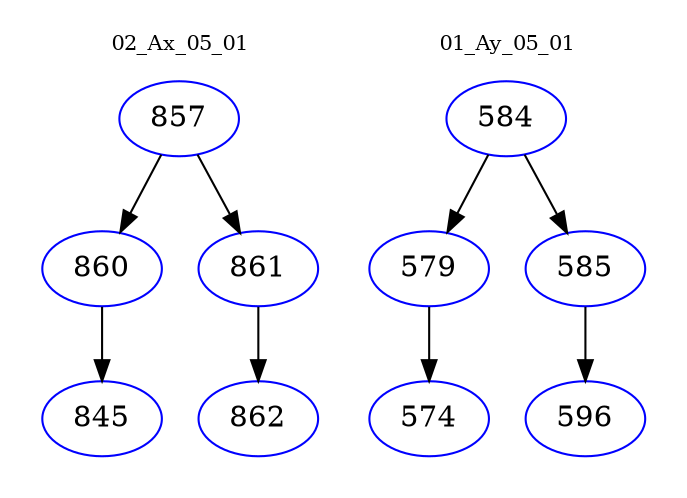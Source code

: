 digraph{
subgraph cluster_0 {
color = white
label = "02_Ax_05_01";
fontsize=10;
T0_857 [label="857", color="blue"]
T0_857 -> T0_860 [color="black"]
T0_860 [label="860", color="blue"]
T0_860 -> T0_845 [color="black"]
T0_845 [label="845", color="blue"]
T0_857 -> T0_861 [color="black"]
T0_861 [label="861", color="blue"]
T0_861 -> T0_862 [color="black"]
T0_862 [label="862", color="blue"]
}
subgraph cluster_1 {
color = white
label = "01_Ay_05_01";
fontsize=10;
T1_584 [label="584", color="blue"]
T1_584 -> T1_579 [color="black"]
T1_579 [label="579", color="blue"]
T1_579 -> T1_574 [color="black"]
T1_574 [label="574", color="blue"]
T1_584 -> T1_585 [color="black"]
T1_585 [label="585", color="blue"]
T1_585 -> T1_596 [color="black"]
T1_596 [label="596", color="blue"]
}
}
